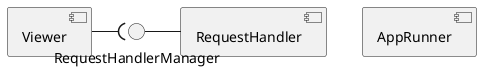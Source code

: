 @startuml component_diagram

component AppRunner
component Viewer
component RequestHandler

interface RequestHandlerManager

Viewer -( RequestHandlerManager
RequestHandlerManager - RequestHandler

@enduml



@startuml class_diagram

class AppRunner {
  + viewer_process : multiprocessing.Process
  + interface_process : multiprocessing.Process
  + request_handler_request_queue : multiprocessing.Queue
  + request_handler_response_queue : multiprocessing.Queue
  + request_handler_pool : multiprocessing.Pool
}
class Viewer {
  + request_handler_request_queue : multiprocessing.Queue
  + request_handler_response_queue : multiprocessing.Queue
}
class RequestHandlerManager {
  + request_handler_request_queue : multiprocessing.Queue
  + request_handler_response_queue : multiprocessing.Queue
  + request_handler_pool : multiprocessing.Pool
}
class RequestHandler {
  + request_handler_pool : multiprocessing.Pool
}

AppRunner <-- Viewer
AppRunner <-- RequestHandlerManager

Viewer <- RequestHandlerManager

RequestHandler <-up- RequestHandlerManager

@enduml



@startuml viewer_structure

package app_runner {
class AppRunner
}

package viewer {
class Viewer
}

package viewer_widgets {
class WidgetManager {
  + GetRenderers() : list
  - _widgets : list
}
abstract WidgetBase {
  + {abstract} renderer() : Renderer
  - _renderer : Renderer
}
abstract WidgetRendererBase {
  + {abstract} build() : Renderer
  - _widget : Widget
}

package spell_list {
class SpellList
class SpellListRenderer
}

}

AppRunner <-- WidgetManager
AppRunner <-- Viewer

Viewer <- WidgetManager

WidgetManager <-- SpellList

WidgetBase <|-up- SpellList
WidgetRendererBase <|-up- SpellListRenderer

SpellList <- SpellListRenderer

@enduml
